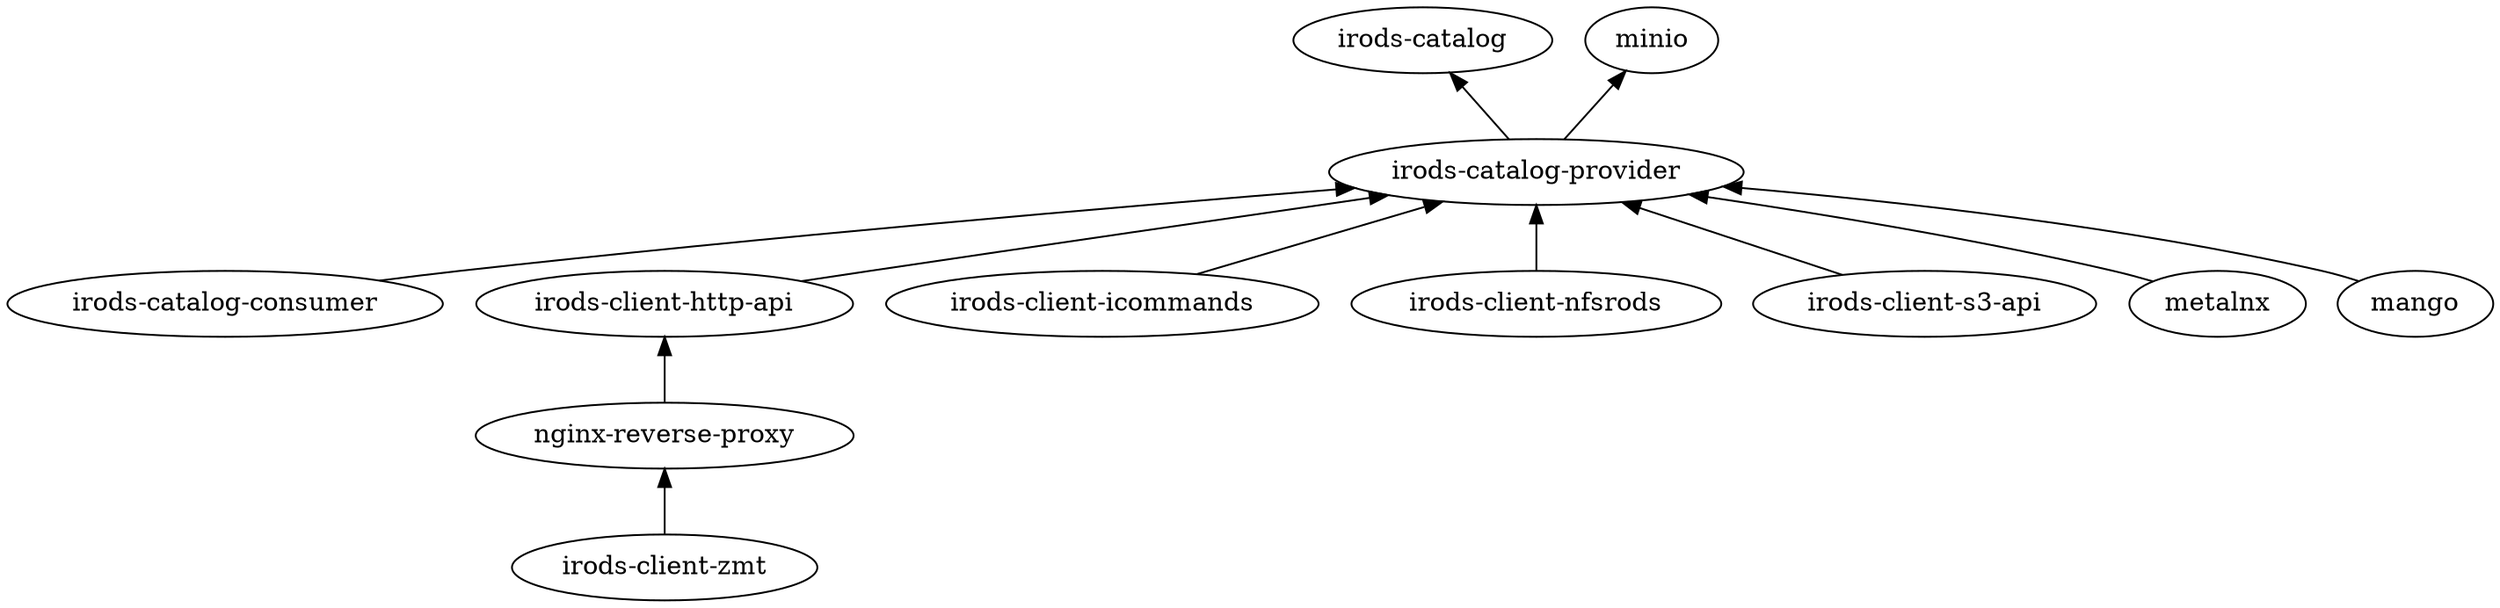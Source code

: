 digraph G {

  rankdir="BT"

  catalog    [label = "irods-catalog"];
  provider   [label = "irods-catalog-provider"];
  consumer   [label = "irods-catalog-consumer"];
  http       [label = "irods-client-http-api"];
  icommands  [label = "irods-client-icommands"];
  nfsrods    [label = "irods-client-nfsrods"];
  nginx      [label = "nginx-reverse-proxy"];
  s3         [label = "irods-client-s3-api"];
  zmt        [label = "irods-client-zmt"];
  metalnx    [label = "metalnx"];
  minio      [label = "minio"];
  mango      [label = "mango"];

  provider -> catalog;
  consumer -> provider;
  icommands -> provider;
  nginx -> http;
  zmt -> nginx;
  metalnx -> provider;
  http -> provider;
  s3 -> provider;
  nfsrods -> provider;
  provider -> minio;
  mango -> provider;

}
